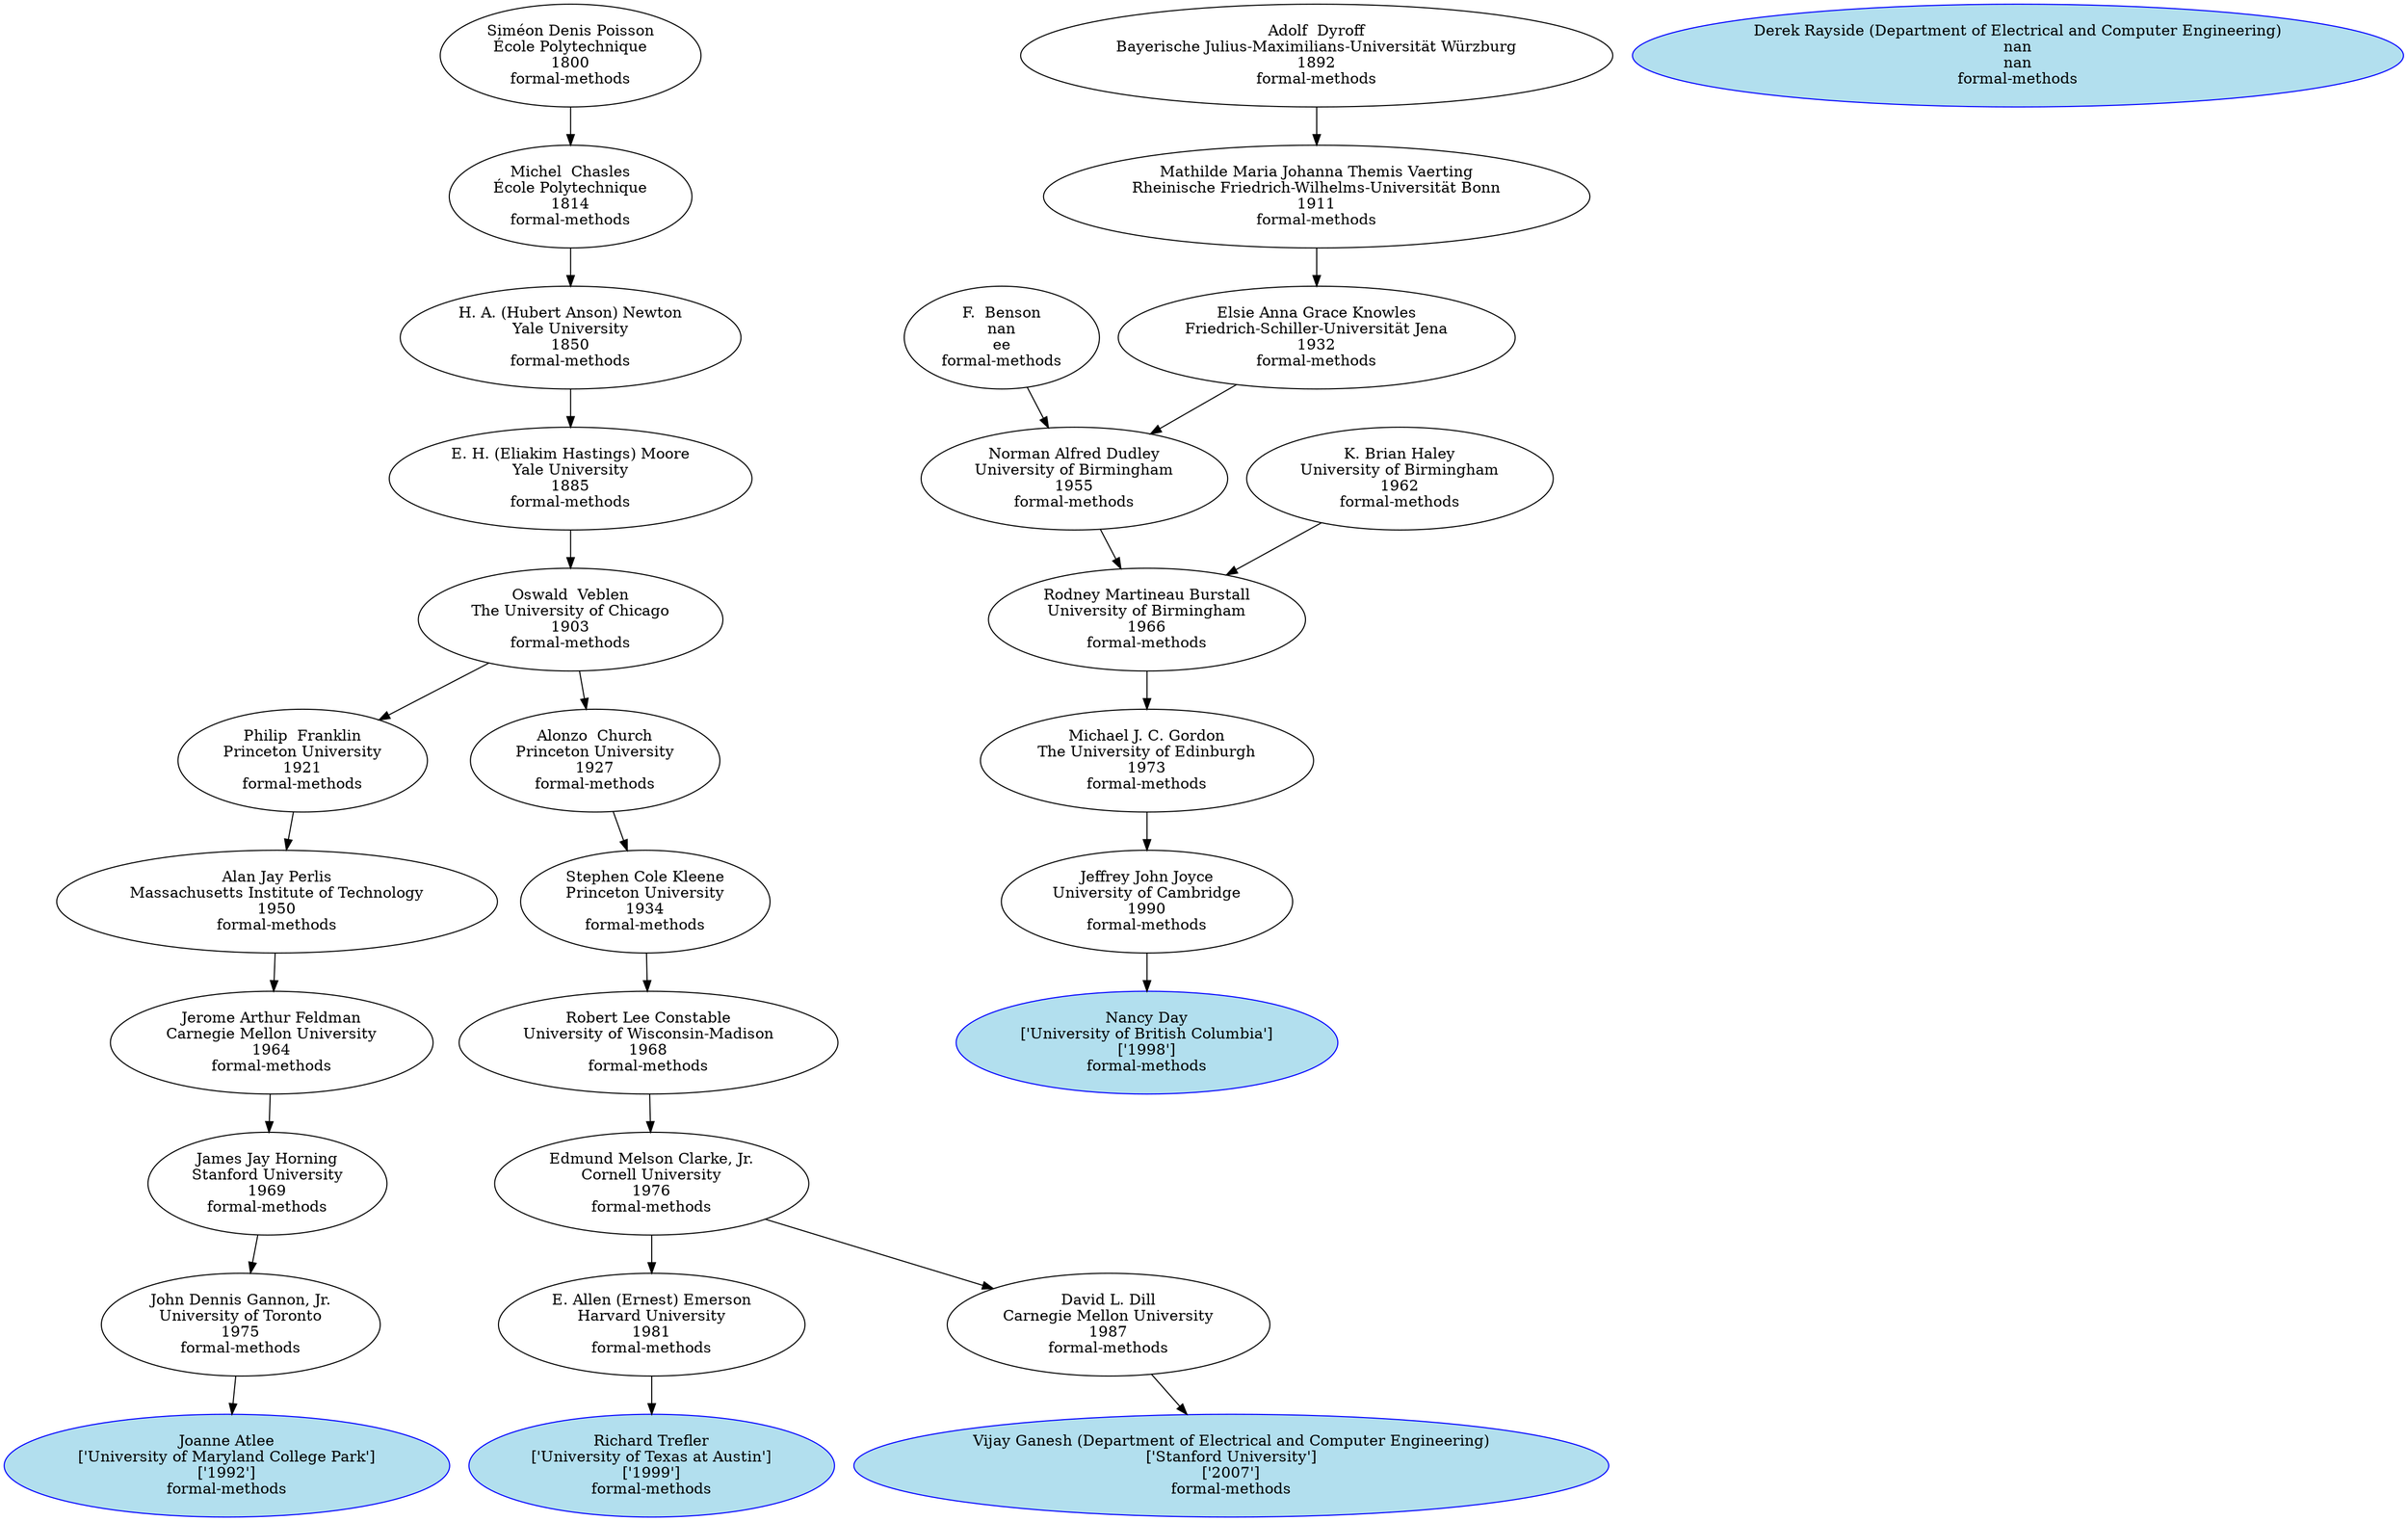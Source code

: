 digraph "Academic Genealogy for formal-methods" {
	66892 [label="Joanne Atlee
['University of Maryland College Park']
['1992']
formal-methods" color=blue fillcolor=lightblue2 style=filled]
	72132 [label="Nancy Day
['University of British Columbia']
['1998']
formal-methods" color=blue fillcolor=lightblue2 style=filled]
	69919 [label="Richard Trefler
['University of Texas at Austin']
['1999']
formal-methods" color=blue fillcolor=lightblue2 style=filled]
	121250 [label="Vijay Ganesh (Department of Electrical and Computer Engineering)
['Stanford University']
['2007']
formal-methods" color=blue fillcolor=lightblue2 style=filled]
	252767 [label="Derek Rayside (Department of Electrical and Computer Engineering)
nan
nan
formal-methods" color=blue fillcolor=lightblue2 style=filled]
	103306 [label="John Dennis Gannon, Jr.
University of Toronto
1975
formal-methods"]
	72125 [label="Jeffrey John Joyce
University of Cambridge
1990
formal-methods"]
	69873 [label="E. Allen (Ernest) Emerson
Harvard University
1981
formal-methods"]
	50263 [label="David L. Dill
Carnegie Mellon University
1987
formal-methods"]
	13815 [label="James Jay Horning
Stanford University
1969
formal-methods"]
	86294 [label="Michael J. C. Gordon
The University of Edinburgh
1973
formal-methods"]
	50063 [label="Edmund Melson Clarke, Jr.
Cornell University
1976
formal-methods"]
	13120 [label="Jerome Arthur Feldman
Carnegie Mellon University
1964
formal-methods"]
	102542 [label="Rodney Martineau Burstall
University of Birmingham
1966
formal-methods"]
	9041 [label="Robert Lee Constable
University of Wisconsin-Madison
1968
formal-methods"]
	13112 [label="Alan Jay Perlis
Massachusetts Institute of Technology
1950
formal-methods"]
	133637 [label="Norman Alfred Dudley
University of Birmingham
1955
formal-methods"]
	133638 [label="K. Brian Haley
University of Birmingham
1962
formal-methods"]
	8012 [label="Stephen Cole Kleene
Princeton University
1934
formal-methods"]
	1488 [label="Philip  Franklin
Princeton University
1921
formal-methods"]
	170791 [label="F.  Benson
nan
ee
formal-methods"]
	170790 [label="Elsie Anna Grace Knowles
Friedrich-Schiller-Universität Jena
1932
formal-methods"]
	8011 [label="Alonzo  Church
Princeton University
1927
formal-methods"]
	805 [label="Oswald  Veblen
The University of Chicago
1903
formal-methods"]
	181026 [label="Mathilde Maria Johanna Themis Vaerting
Rheinische Friedrich-Wilhelms-Universität Bonn
1911
formal-methods"]
	806 [label="E. H. (Eliakim Hastings) Moore
Yale University
1885
formal-methods"]
	51360 [label="Adolf  Dyroff
Bayerische Julius-Maximilians-Universität Würzburg
1892
formal-methods"]
	7865 [label="H. A. (Hubert Anson) Newton
Yale University
1850
formal-methods"]
	26995 [label="Michel  Chasles
École Polytechnique
1814
formal-methods"]
	17865 [label="Siméon Denis Poisson
École Polytechnique
1800
formal-methods"]
	103306 -> 66892
	72125 -> 72132
	69873 -> 69919
	50263 -> 121250
	13815 -> 103306
	86294 -> 72125
	50063 -> 69873
	50063 -> 50263
	13120 -> 13815
	102542 -> 86294
	9041 -> 50063
	13112 -> 13120
	133637 -> 102542
	133638 -> 102542
	8012 -> 9041
	1488 -> 13112
	170791 -> 133637
	170790 -> 133637
	8011 -> 8012
	805 -> 1488
	181026 -> 170790
	805 -> 8011
	806 -> 805
	51360 -> 181026
	7865 -> 806
	26995 -> 7865
	17865 -> 26995
}
